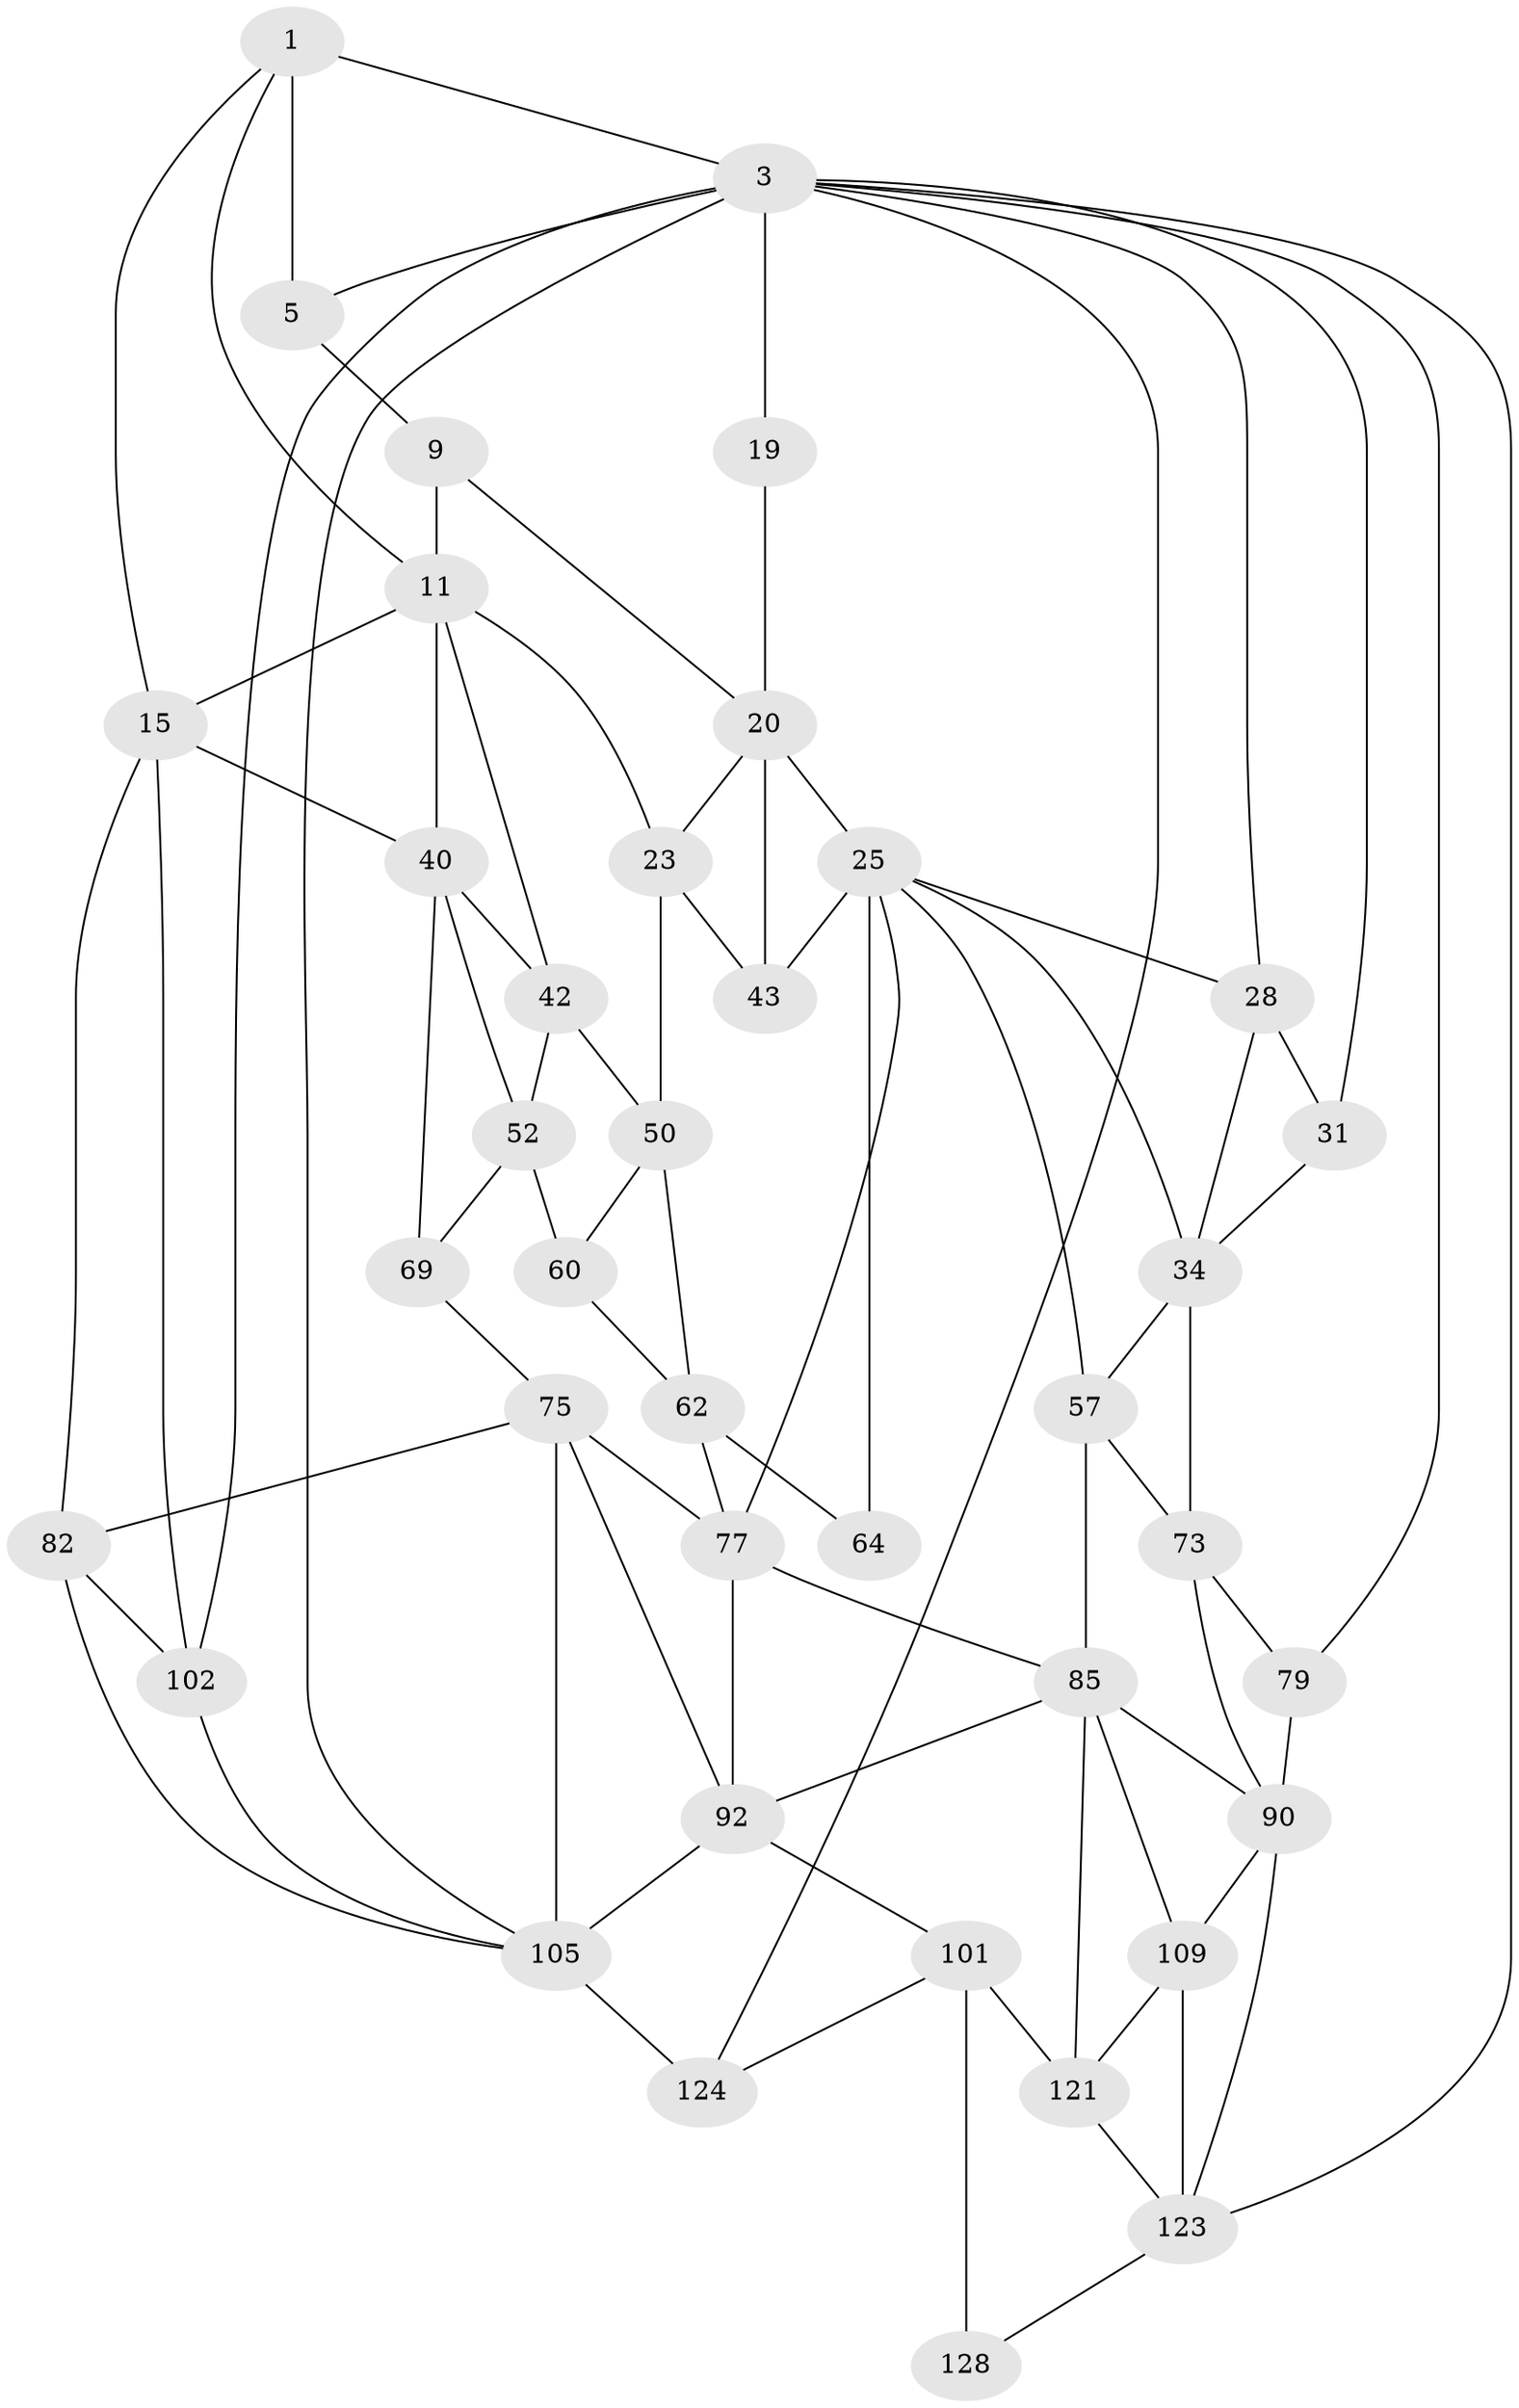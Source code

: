 // original degree distribution, {3: 0.023076923076923078, 6: 0.23076923076923078, 4: 0.23076923076923078, 5: 0.5153846153846153}
// Generated by graph-tools (version 1.1) at 2025/21/03/04/25 18:21:12]
// undirected, 39 vertices, 83 edges
graph export_dot {
graph [start="1"]
  node [color=gray90,style=filled];
  1 [pos="+1+0",super="+2+7"];
  3 [pos="+0+0",super="+4+17+81"];
  5 [pos="+0.5865324065254963+0",super="+6"];
  9 [pos="+0.6471576819984831+0.048688571952876764",super="+10"];
  11 [pos="+0.9356561836832177+0.1934527622324047",super="+16+12"];
  15 [pos="+1+0.22362082070879305",super="+70"];
  19 [pos="+0.28100478708944554+0"];
  20 [pos="+0.5226239988325567+0.11479149607053919",super="+24+21"];
  23 [pos="+0.49517528951130635+0.25283531025172884",super="+45"];
  25 [pos="+0.3604458168543656+0.21061440274861015",super="+26"];
  28 [pos="+0.17277647205870125+0.13113190061154636",super="+29+33"];
  31 [pos="+0.033199446622818256+0.2185796211988785",super="+32"];
  34 [pos="+0.06914355750699816+0.2722967760624422",super="+38+35"];
  40 [pos="+0.8161450187600717+0.36672524515177196",super="+47+41"];
  42 [pos="+0.6780086069931349+0.23106900417895776",super="+49"];
  43 [pos="+0.39872627688588785+0.34135379548512274",super="+46"];
  50 [pos="+0.5959903986940547+0.3348665346243216",super="+61"];
  52 [pos="+0.7355268813654631+0.41483220505569846",super="+53+67"];
  57 [pos="+0.21191841139256457+0.5437081849475256",super="+58+86"];
  60 [pos="+0.64458274053474+0.3849681088408632",super="+66"];
  62 [pos="+0.5662166246851962+0.4857114916865117",super="+63"];
  64 [pos="+0.5141460373538461+0.48416093509897"];
  69 [pos="+0.8422201165090792+0.5123322518592397",super="+72"];
  73 [pos="+0.1730736049016471+0.5523662228988213",super="+74"];
  75 [pos="+0.6851950070817628+0.6269847250659637",super="+76+83"];
  77 [pos="+0.5216209887343659+0.5730456639522473",super="+84+78"];
  79 [pos="+0+0.7833740039077983",super="+80"];
  82 [pos="+0.8710474771178536+0.6848992535559731",super="+104"];
  85 [pos="+0.4421950454966788+0.6076690781084622",super="+87"];
  90 [pos="+0.19071596232451746+0.7734928339323288",super="+107+91"];
  92 [pos="+0.573281120223+0.7418270612491841",super="+93+98"];
  101 [pos="+0.49753638734942734+0.8696443040005732",super="+119"];
  102 [pos="+1+0.9133939288499634",super="+103"];
  105 [pos="+0.7911337583998272+0.8344313054613266",super="+113+106"];
  109 [pos="+0.24221424734249292+0.8753478503616634",super="+110+112"];
  121 [pos="+0.35854691550672035+0.9245883026491827",super="+122"];
  123 [pos="+0.25000515660294487+0.9809888412345643",super="+126"];
  124 [pos="+0.6277199405186347+1",super="+127"];
  128 [pos="+0.3854952156500622+1"];
  1 -- 3 [weight=2];
  1 -- 15;
  1 -- 11;
  1 -- 5;
  3 -- 5;
  3 -- 19;
  3 -- 28;
  3 -- 31;
  3 -- 102;
  3 -- 105;
  3 -- 123;
  3 -- 124;
  3 -- 79;
  5 -- 9 [weight=2];
  9 -- 20;
  9 -- 11;
  11 -- 40 [weight=2];
  11 -- 15;
  11 -- 23;
  11 -- 42;
  15 -- 40;
  15 -- 82;
  15 -- 102;
  19 -- 20;
  20 -- 25 [weight=2];
  20 -- 43;
  20 -- 23;
  23 -- 50;
  23 -- 43;
  25 -- 64 [weight=2];
  25 -- 34 [weight=2];
  25 -- 43 [weight=2];
  25 -- 28;
  25 -- 57;
  25 -- 77;
  28 -- 31 [weight=2];
  28 -- 34;
  31 -- 34;
  34 -- 73;
  34 -- 57;
  40 -- 69 [weight=2];
  40 -- 42;
  40 -- 52;
  42 -- 50;
  42 -- 52;
  50 -- 60;
  50 -- 62;
  52 -- 60 [weight=2];
  52 -- 69;
  57 -- 73;
  57 -- 85 [weight=2];
  60 -- 62;
  62 -- 64;
  62 -- 77;
  69 -- 75;
  73 -- 79;
  73 -- 90;
  75 -- 92 [weight=2];
  75 -- 77;
  75 -- 82;
  75 -- 105;
  77 -- 85;
  77 -- 92;
  79 -- 90 [weight=2];
  82 -- 105;
  82 -- 102;
  85 -- 121;
  85 -- 90;
  85 -- 92;
  85 -- 109 [weight=2];
  90 -- 123;
  90 -- 109;
  92 -- 101 [weight=2];
  92 -- 105;
  101 -- 128 [weight=2];
  101 -- 121;
  101 -- 124;
  102 -- 105;
  105 -- 124 [weight=2];
  109 -- 123;
  109 -- 121;
  121 -- 123;
  123 -- 128;
}
